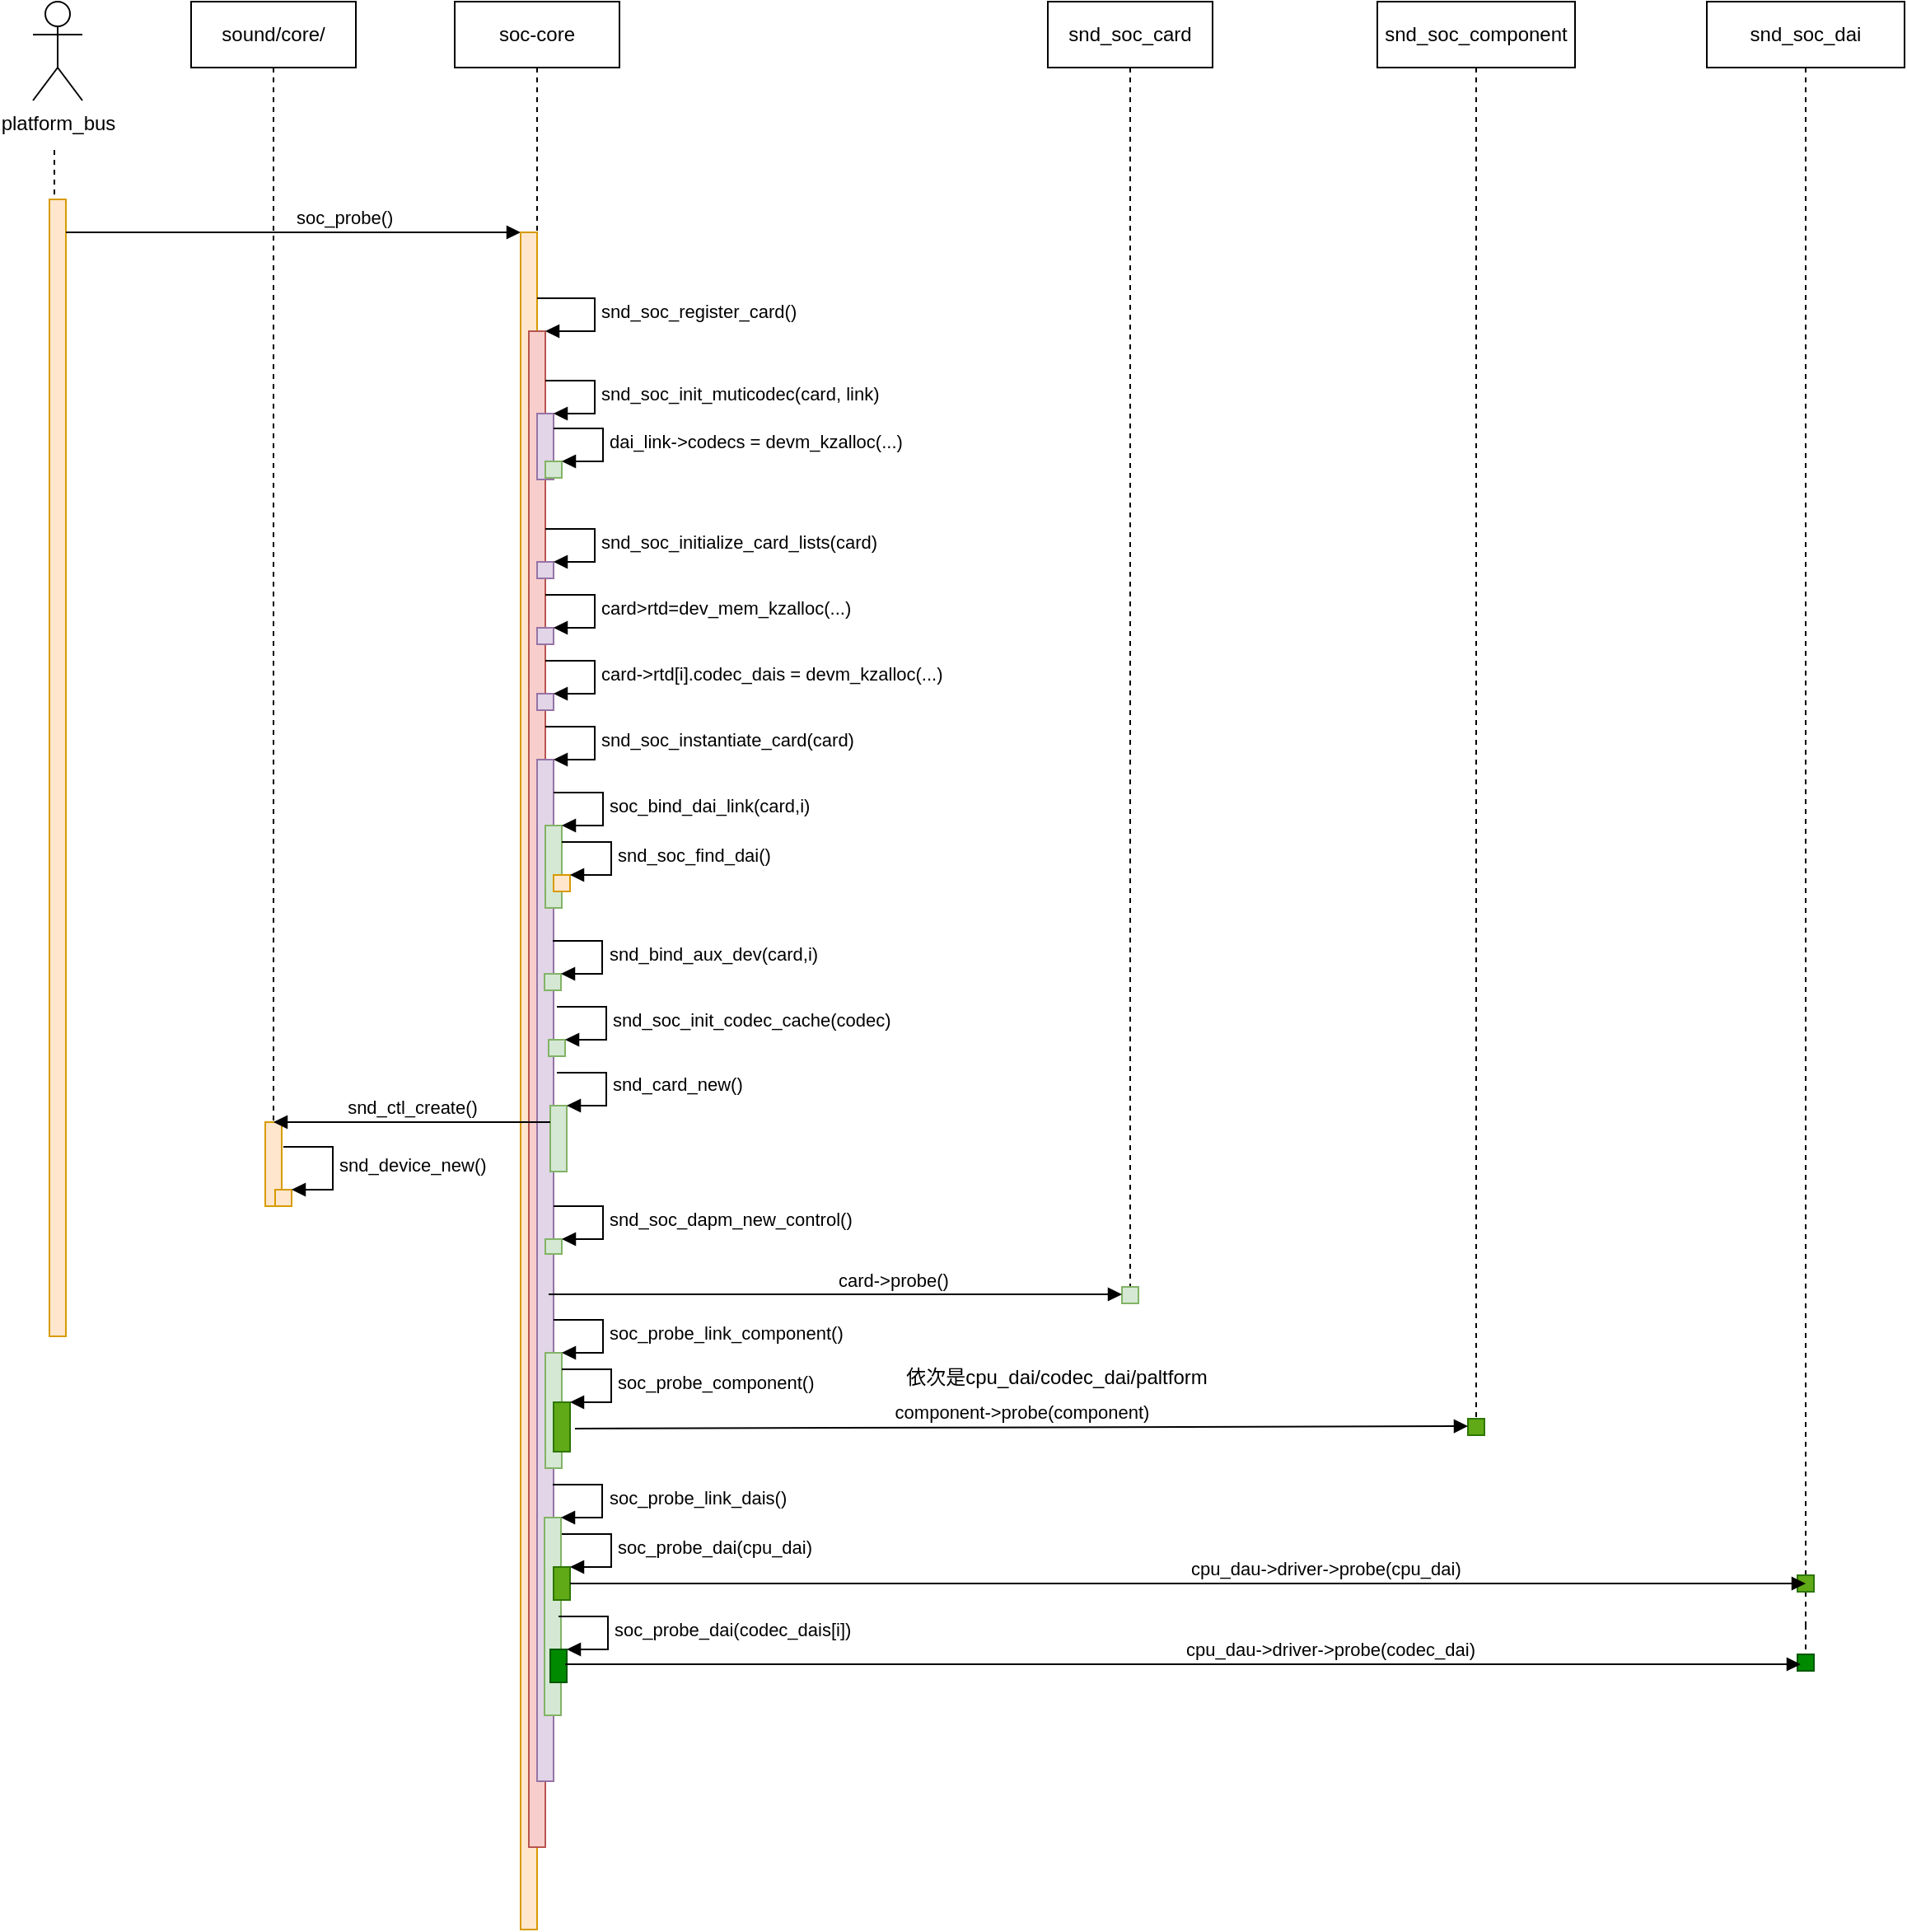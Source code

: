 <mxfile version="20.4.2" type="github">
  <diagram id="NXhFafC3pkW00RlGWNQT" name="第 1 页">
    <mxGraphModel dx="1422" dy="800" grid="1" gridSize="10" guides="1" tooltips="1" connect="1" arrows="1" fold="1" page="1" pageScale="1" pageWidth="1169" pageHeight="1654" math="0" shadow="0">
      <root>
        <mxCell id="0" />
        <mxCell id="1" parent="0" />
        <mxCell id="oarNNeKdy15qIypyYPPy-64" value="" style="html=1;points=[];perimeter=orthogonalPerimeter;fillColor=#ffe6cc;strokeColor=#d79b00;" vertex="1" parent="1">
          <mxGeometry x="285" y="720" width="10" height="51" as="geometry" />
        </mxCell>
        <mxCell id="oarNNeKdy15qIypyYPPy-2" value="" style="html=1;points=[];perimeter=orthogonalPerimeter;fillColor=#ffe6cc;strokeColor=#d79b00;" vertex="1" parent="1">
          <mxGeometry x="154" y="160" width="10" height="690" as="geometry" />
        </mxCell>
        <mxCell id="oarNNeKdy15qIypyYPPy-18" value="sound/core/" style="shape=umlLifeline;perimeter=lifelinePerimeter;whiteSpace=wrap;html=1;container=1;collapsible=0;recursiveResize=0;outlineConnect=0;" vertex="1" parent="1">
          <mxGeometry x="240" y="40" width="100" height="680" as="geometry" />
        </mxCell>
        <mxCell id="oarNNeKdy15qIypyYPPy-23" value="platform_bus" style="shape=umlActor;verticalLabelPosition=bottom;verticalAlign=top;html=1;" vertex="1" parent="1">
          <mxGeometry x="144" y="40" width="30" height="60" as="geometry" />
        </mxCell>
        <mxCell id="oarNNeKdy15qIypyYPPy-24" value="" style="line;strokeWidth=1;fillColor=none;align=left;verticalAlign=middle;spacingTop=-1;spacingLeft=3;spacingRight=3;rotatable=0;labelPosition=right;points=[];portConstraint=eastwest;strokeColor=inherit;dashed=1;direction=south;" vertex="1" parent="1">
          <mxGeometry x="153" y="130" width="8" height="30" as="geometry" />
        </mxCell>
        <mxCell id="oarNNeKdy15qIypyYPPy-26" value="soc_probe()" style="html=1;verticalAlign=bottom;endArrow=block;rounded=0;align=left;" edge="1" parent="1">
          <mxGeometry width="80" relative="1" as="geometry">
            <mxPoint x="164" y="180" as="sourcePoint" />
            <mxPoint x="440" y="180" as="targetPoint" />
          </mxGeometry>
        </mxCell>
        <mxCell id="oarNNeKdy15qIypyYPPy-27" value="" style="html=1;points=[];perimeter=orthogonalPerimeter;fillColor=#ffe6cc;strokeColor=#d79b00;" vertex="1" parent="1">
          <mxGeometry x="440" y="180" width="10" height="1030" as="geometry" />
        </mxCell>
        <mxCell id="oarNNeKdy15qIypyYPPy-28" value="soc-core" style="shape=umlLifeline;perimeter=lifelinePerimeter;whiteSpace=wrap;html=1;container=1;collapsible=0;recursiveResize=0;outlineConnect=0;" vertex="1" parent="1">
          <mxGeometry x="400" y="40" width="100" height="140" as="geometry" />
        </mxCell>
        <mxCell id="oarNNeKdy15qIypyYPPy-29" value="" style="html=1;points=[];perimeter=orthogonalPerimeter;fillColor=#f8cecc;strokeColor=#b85450;" vertex="1" parent="1">
          <mxGeometry x="445" y="240" width="10" height="920" as="geometry" />
        </mxCell>
        <mxCell id="oarNNeKdy15qIypyYPPy-30" value="snd_soc_register_card()" style="edgeStyle=orthogonalEdgeStyle;html=1;align=left;spacingLeft=2;endArrow=block;rounded=0;entryX=1;entryY=0;" edge="1" target="oarNNeKdy15qIypyYPPy-29" parent="1">
          <mxGeometry relative="1" as="geometry">
            <mxPoint x="450" y="220" as="sourcePoint" />
            <Array as="points">
              <mxPoint x="485" y="220" />
              <mxPoint x="485" y="240" />
            </Array>
          </mxGeometry>
        </mxCell>
        <mxCell id="oarNNeKdy15qIypyYPPy-31" value="" style="html=1;points=[];perimeter=orthogonalPerimeter;fillColor=#e1d5e7;strokeColor=#9673a6;" vertex="1" parent="1">
          <mxGeometry x="450" y="290" width="10" height="40" as="geometry" />
        </mxCell>
        <mxCell id="oarNNeKdy15qIypyYPPy-32" value="snd_soc_init_muticodec(card, link)" style="edgeStyle=orthogonalEdgeStyle;html=1;align=left;spacingLeft=2;endArrow=block;rounded=0;entryX=1;entryY=0;" edge="1" target="oarNNeKdy15qIypyYPPy-31" parent="1">
          <mxGeometry relative="1" as="geometry">
            <mxPoint x="455" y="270" as="sourcePoint" />
            <Array as="points">
              <mxPoint x="485" y="270" />
            </Array>
          </mxGeometry>
        </mxCell>
        <mxCell id="oarNNeKdy15qIypyYPPy-34" value="" style="html=1;points=[];perimeter=orthogonalPerimeter;fillColor=#d5e8d4;strokeColor=#82b366;" vertex="1" parent="1">
          <mxGeometry x="455" y="319" width="10" height="10" as="geometry" />
        </mxCell>
        <mxCell id="oarNNeKdy15qIypyYPPy-35" value="dai_link-&amp;gt;codecs = devm_kzalloc(...)" style="edgeStyle=orthogonalEdgeStyle;html=1;align=left;spacingLeft=2;endArrow=block;rounded=0;entryX=1;entryY=0;" edge="1" target="oarNNeKdy15qIypyYPPy-34" parent="1">
          <mxGeometry relative="1" as="geometry">
            <mxPoint x="460" y="299" as="sourcePoint" />
            <Array as="points">
              <mxPoint x="490" y="299" />
            </Array>
          </mxGeometry>
        </mxCell>
        <mxCell id="oarNNeKdy15qIypyYPPy-40" value="" style="html=1;points=[];perimeter=orthogonalPerimeter;fillColor=#e1d5e7;strokeColor=#9673a6;" vertex="1" parent="1">
          <mxGeometry x="450" y="380" width="10" height="10" as="geometry" />
        </mxCell>
        <mxCell id="oarNNeKdy15qIypyYPPy-41" value="snd_soc_initialize_card_lists(card)" style="edgeStyle=orthogonalEdgeStyle;html=1;align=left;spacingLeft=2;endArrow=block;rounded=0;entryX=1;entryY=0;" edge="1" target="oarNNeKdy15qIypyYPPy-40" parent="1">
          <mxGeometry relative="1" as="geometry">
            <mxPoint x="455" y="360" as="sourcePoint" />
            <Array as="points">
              <mxPoint x="485" y="360" />
            </Array>
          </mxGeometry>
        </mxCell>
        <mxCell id="oarNNeKdy15qIypyYPPy-42" value="" style="html=1;points=[];perimeter=orthogonalPerimeter;fillColor=#e1d5e7;strokeColor=#9673a6;" vertex="1" parent="1">
          <mxGeometry x="450" y="420" width="10" height="10" as="geometry" />
        </mxCell>
        <mxCell id="oarNNeKdy15qIypyYPPy-43" value="card&amp;gt;rtd=dev_mem_kzalloc(...)" style="edgeStyle=orthogonalEdgeStyle;html=1;align=left;spacingLeft=2;endArrow=block;rounded=0;entryX=1;entryY=0;" edge="1" target="oarNNeKdy15qIypyYPPy-42" parent="1">
          <mxGeometry relative="1" as="geometry">
            <mxPoint x="455" y="400" as="sourcePoint" />
            <Array as="points">
              <mxPoint x="485" y="400" />
            </Array>
          </mxGeometry>
        </mxCell>
        <mxCell id="oarNNeKdy15qIypyYPPy-44" value="" style="html=1;points=[];perimeter=orthogonalPerimeter;fillColor=#e1d5e7;strokeColor=#9673a6;" vertex="1" parent="1">
          <mxGeometry x="450" y="460" width="10" height="10" as="geometry" />
        </mxCell>
        <mxCell id="oarNNeKdy15qIypyYPPy-45" value="card-&amp;gt;rtd[i].codec_dais = devm_kzalloc(...)" style="edgeStyle=orthogonalEdgeStyle;html=1;align=left;spacingLeft=2;endArrow=block;rounded=0;entryX=1;entryY=0;" edge="1" target="oarNNeKdy15qIypyYPPy-44" parent="1">
          <mxGeometry relative="1" as="geometry">
            <mxPoint x="455" y="440" as="sourcePoint" />
            <Array as="points">
              <mxPoint x="485" y="440" />
            </Array>
          </mxGeometry>
        </mxCell>
        <mxCell id="oarNNeKdy15qIypyYPPy-46" value="" style="html=1;points=[];perimeter=orthogonalPerimeter;fillColor=#e1d5e7;strokeColor=#9673a6;" vertex="1" parent="1">
          <mxGeometry x="450" y="500" width="10" height="620" as="geometry" />
        </mxCell>
        <mxCell id="oarNNeKdy15qIypyYPPy-47" value="snd_soc_instantiate_card(card)" style="edgeStyle=orthogonalEdgeStyle;html=1;align=left;spacingLeft=2;endArrow=block;rounded=0;entryX=1;entryY=0;" edge="1" target="oarNNeKdy15qIypyYPPy-46" parent="1">
          <mxGeometry relative="1" as="geometry">
            <mxPoint x="455" y="480" as="sourcePoint" />
            <Array as="points">
              <mxPoint x="485" y="480" />
            </Array>
          </mxGeometry>
        </mxCell>
        <mxCell id="oarNNeKdy15qIypyYPPy-48" value="" style="html=1;points=[];perimeter=orthogonalPerimeter;fillColor=#d5e8d4;strokeColor=#82b366;" vertex="1" parent="1">
          <mxGeometry x="455" y="540" width="10" height="50" as="geometry" />
        </mxCell>
        <mxCell id="oarNNeKdy15qIypyYPPy-49" value="soc_bind_dai_link(card,i)" style="edgeStyle=orthogonalEdgeStyle;html=1;align=left;spacingLeft=2;endArrow=block;rounded=0;entryX=1;entryY=0;" edge="1" target="oarNNeKdy15qIypyYPPy-48" parent="1">
          <mxGeometry relative="1" as="geometry">
            <mxPoint x="460" y="520" as="sourcePoint" />
            <Array as="points">
              <mxPoint x="490" y="520" />
            </Array>
          </mxGeometry>
        </mxCell>
        <mxCell id="oarNNeKdy15qIypyYPPy-50" value="" style="html=1;points=[];perimeter=orthogonalPerimeter;fillColor=#ffe6cc;strokeColor=#d79b00;" vertex="1" parent="1">
          <mxGeometry x="460" y="570" width="10" height="10" as="geometry" />
        </mxCell>
        <mxCell id="oarNNeKdy15qIypyYPPy-51" value="snd_soc_find_dai()" style="edgeStyle=orthogonalEdgeStyle;html=1;align=left;spacingLeft=2;endArrow=block;rounded=0;entryX=1;entryY=0;" edge="1" target="oarNNeKdy15qIypyYPPy-50" parent="1">
          <mxGeometry relative="1" as="geometry">
            <mxPoint x="465" y="550" as="sourcePoint" />
            <Array as="points">
              <mxPoint x="495" y="550" />
            </Array>
          </mxGeometry>
        </mxCell>
        <mxCell id="oarNNeKdy15qIypyYPPy-56" value="" style="html=1;points=[];perimeter=orthogonalPerimeter;fillColor=#d5e8d4;strokeColor=#82b366;" vertex="1" parent="1">
          <mxGeometry x="454.5" y="630" width="10" height="10" as="geometry" />
        </mxCell>
        <mxCell id="oarNNeKdy15qIypyYPPy-57" value="snd_bind_aux_dev(card,i)" style="edgeStyle=orthogonalEdgeStyle;html=1;align=left;spacingLeft=2;endArrow=block;rounded=0;entryX=1;entryY=0;" edge="1" target="oarNNeKdy15qIypyYPPy-56" parent="1">
          <mxGeometry relative="1" as="geometry">
            <mxPoint x="459.5" y="610" as="sourcePoint" />
            <Array as="points">
              <mxPoint x="489.5" y="610" />
            </Array>
          </mxGeometry>
        </mxCell>
        <mxCell id="oarNNeKdy15qIypyYPPy-58" value="" style="html=1;points=[];perimeter=orthogonalPerimeter;fillColor=#d5e8d4;strokeColor=#82b366;" vertex="1" parent="1">
          <mxGeometry x="457" y="670" width="10" height="10" as="geometry" />
        </mxCell>
        <mxCell id="oarNNeKdy15qIypyYPPy-59" value="snd_soc_init_codec_cache(codec)" style="edgeStyle=orthogonalEdgeStyle;html=1;align=left;spacingLeft=2;endArrow=block;rounded=0;entryX=1;entryY=0;" edge="1" target="oarNNeKdy15qIypyYPPy-58" parent="1">
          <mxGeometry relative="1" as="geometry">
            <mxPoint x="462" y="650" as="sourcePoint" />
            <Array as="points">
              <mxPoint x="492" y="650" />
            </Array>
          </mxGeometry>
        </mxCell>
        <mxCell id="oarNNeKdy15qIypyYPPy-60" value="" style="html=1;points=[];perimeter=orthogonalPerimeter;fillColor=#d5e8d4;strokeColor=#82b366;" vertex="1" parent="1">
          <mxGeometry x="458" y="710" width="10" height="40" as="geometry" />
        </mxCell>
        <mxCell id="oarNNeKdy15qIypyYPPy-61" value="snd_card_new()" style="edgeStyle=orthogonalEdgeStyle;html=1;align=left;spacingLeft=2;endArrow=block;rounded=0;entryX=1;entryY=0;" edge="1" target="oarNNeKdy15qIypyYPPy-60" parent="1">
          <mxGeometry relative="1" as="geometry">
            <mxPoint x="462" y="690" as="sourcePoint" />
            <Array as="points">
              <mxPoint x="492" y="690" />
            </Array>
          </mxGeometry>
        </mxCell>
        <mxCell id="oarNNeKdy15qIypyYPPy-72" value="" style="html=1;points=[];perimeter=orthogonalPerimeter;fillColor=#ffe6cc;strokeColor=#d79b00;" vertex="1" parent="1">
          <mxGeometry x="291" y="761" width="10" height="10" as="geometry" />
        </mxCell>
        <mxCell id="oarNNeKdy15qIypyYPPy-73" value="snd_device_new()" style="edgeStyle=orthogonalEdgeStyle;html=1;align=left;spacingLeft=2;endArrow=block;rounded=0;entryX=1;entryY=0;" edge="1" target="oarNNeKdy15qIypyYPPy-72" parent="1">
          <mxGeometry relative="1" as="geometry">
            <mxPoint x="296" y="735" as="sourcePoint" />
            <Array as="points">
              <mxPoint x="326" y="735" />
            </Array>
          </mxGeometry>
        </mxCell>
        <mxCell id="oarNNeKdy15qIypyYPPy-74" value="snd_ctl_create()" style="html=1;verticalAlign=bottom;endArrow=block;rounded=0;" edge="1" parent="1" source="oarNNeKdy15qIypyYPPy-60" target="oarNNeKdy15qIypyYPPy-18">
          <mxGeometry width="80" relative="1" as="geometry">
            <mxPoint x="410" y="720" as="sourcePoint" />
            <mxPoint x="330" y="720" as="targetPoint" />
          </mxGeometry>
        </mxCell>
        <mxCell id="oarNNeKdy15qIypyYPPy-75" value="snd_soc_card" style="shape=umlLifeline;perimeter=lifelinePerimeter;whiteSpace=wrap;html=1;container=1;collapsible=0;recursiveResize=0;outlineConnect=0;" vertex="1" parent="1">
          <mxGeometry x="760" y="40" width="100" height="780" as="geometry" />
        </mxCell>
        <mxCell id="oarNNeKdy15qIypyYPPy-76" value="" style="html=1;points=[];perimeter=orthogonalPerimeter;fillColor=#d5e8d4;strokeColor=#82b366;" vertex="1" parent="1">
          <mxGeometry x="455" y="791" width="10" height="9" as="geometry" />
        </mxCell>
        <mxCell id="oarNNeKdy15qIypyYPPy-77" value="snd_soc_dapm_new_control()" style="edgeStyle=orthogonalEdgeStyle;html=1;align=left;spacingLeft=2;endArrow=block;rounded=0;entryX=1;entryY=0;" edge="1" target="oarNNeKdy15qIypyYPPy-76" parent="1">
          <mxGeometry relative="1" as="geometry">
            <mxPoint x="460" y="771" as="sourcePoint" />
            <Array as="points">
              <mxPoint x="490" y="771" />
            </Array>
          </mxGeometry>
        </mxCell>
        <mxCell id="oarNNeKdy15qIypyYPPy-80" value="" style="html=1;points=[];perimeter=orthogonalPerimeter;fillColor=#d5e8d4;strokeColor=#82b366;" vertex="1" parent="1">
          <mxGeometry x="805" y="820" width="10" height="10" as="geometry" />
        </mxCell>
        <mxCell id="oarNNeKdy15qIypyYPPy-81" value="card-&amp;gt;probe()" style="html=1;verticalAlign=bottom;endArrow=block;rounded=0;align=left;" edge="1" parent="1" target="oarNNeKdy15qIypyYPPy-80">
          <mxGeometry width="80" relative="1" as="geometry">
            <mxPoint x="457" y="824.5" as="sourcePoint" />
            <mxPoint x="537" y="824.5" as="targetPoint" />
          </mxGeometry>
        </mxCell>
        <mxCell id="oarNNeKdy15qIypyYPPy-82" value="" style="html=1;points=[];perimeter=orthogonalPerimeter;fillColor=#d5e8d4;strokeColor=#82b366;" vertex="1" parent="1">
          <mxGeometry x="455" y="860" width="10" height="70" as="geometry" />
        </mxCell>
        <mxCell id="oarNNeKdy15qIypyYPPy-83" value="soc_probe_link_component()" style="edgeStyle=orthogonalEdgeStyle;html=1;align=left;spacingLeft=2;endArrow=block;rounded=0;entryX=1;entryY=0;" edge="1" target="oarNNeKdy15qIypyYPPy-82" parent="1">
          <mxGeometry relative="1" as="geometry">
            <mxPoint x="460" y="840" as="sourcePoint" />
            <Array as="points">
              <mxPoint x="490" y="840" />
            </Array>
          </mxGeometry>
        </mxCell>
        <mxCell id="oarNNeKdy15qIypyYPPy-84" value="" style="html=1;points=[];perimeter=orthogonalPerimeter;fillColor=#60a917;strokeColor=#2D7600;fontColor=#ffffff;" vertex="1" parent="1">
          <mxGeometry x="460" y="890" width="10" height="30" as="geometry" />
        </mxCell>
        <mxCell id="oarNNeKdy15qIypyYPPy-85" value="soc_probe_component()" style="edgeStyle=orthogonalEdgeStyle;html=1;align=left;spacingLeft=2;endArrow=block;rounded=0;entryX=1;entryY=0;" edge="1" target="oarNNeKdy15qIypyYPPy-84" parent="1">
          <mxGeometry relative="1" as="geometry">
            <mxPoint x="465" y="870" as="sourcePoint" />
            <Array as="points">
              <mxPoint x="495" y="870" />
            </Array>
          </mxGeometry>
        </mxCell>
        <mxCell id="oarNNeKdy15qIypyYPPy-88" value="snd_soc_component" style="shape=umlLifeline;perimeter=lifelinePerimeter;whiteSpace=wrap;html=1;container=1;collapsible=0;recursiveResize=0;outlineConnect=0;" vertex="1" parent="1">
          <mxGeometry x="960" y="40" width="120" height="860" as="geometry" />
        </mxCell>
        <mxCell id="oarNNeKdy15qIypyYPPy-89" value="" style="html=1;points=[];perimeter=orthogonalPerimeter;fillColor=#60a917;fontColor=#ffffff;strokeColor=#2D7600;" vertex="1" parent="1">
          <mxGeometry x="1015" y="900" width="10" height="10" as="geometry" />
        </mxCell>
        <mxCell id="oarNNeKdy15qIypyYPPy-90" value="component-&amp;gt;probe(component)" style="html=1;verticalAlign=bottom;endArrow=block;rounded=0;exitX=1.3;exitY=0.533;exitDx=0;exitDy=0;exitPerimeter=0;" edge="1" parent="1" source="oarNNeKdy15qIypyYPPy-84">
          <mxGeometry width="80" relative="1" as="geometry">
            <mxPoint x="935" y="904.5" as="sourcePoint" />
            <mxPoint x="1015" y="904.5" as="targetPoint" />
          </mxGeometry>
        </mxCell>
        <mxCell id="oarNNeKdy15qIypyYPPy-92" value="依次是cpu_dai/codec_dai/paltform" style="text;html=1;align=center;verticalAlign=middle;resizable=0;points=[];autosize=1;strokeColor=none;fillColor=none;" vertex="1" parent="1">
          <mxGeometry x="660" y="860" width="210" height="30" as="geometry" />
        </mxCell>
        <mxCell id="oarNNeKdy15qIypyYPPy-93" value="" style="html=1;points=[];perimeter=orthogonalPerimeter;fillColor=#d5e8d4;strokeColor=#82b366;" vertex="1" parent="1">
          <mxGeometry x="454.5" y="960" width="10" height="120" as="geometry" />
        </mxCell>
        <mxCell id="oarNNeKdy15qIypyYPPy-94" value="soc_probe_link_dais()" style="edgeStyle=orthogonalEdgeStyle;html=1;align=left;spacingLeft=2;endArrow=block;rounded=0;entryX=1;entryY=0;" edge="1" target="oarNNeKdy15qIypyYPPy-93" parent="1">
          <mxGeometry relative="1" as="geometry">
            <mxPoint x="459.5" y="940" as="sourcePoint" />
            <Array as="points">
              <mxPoint x="489.5" y="940" />
            </Array>
          </mxGeometry>
        </mxCell>
        <mxCell id="oarNNeKdy15qIypyYPPy-95" value="snd_soc_dai" style="shape=umlLifeline;perimeter=lifelinePerimeter;whiteSpace=wrap;html=1;container=1;collapsible=0;recursiveResize=0;outlineConnect=0;" vertex="1" parent="1">
          <mxGeometry x="1160" y="40" width="120" height="960" as="geometry" />
        </mxCell>
        <mxCell id="oarNNeKdy15qIypyYPPy-96" value="" style="html=1;points=[];perimeter=orthogonalPerimeter;fillColor=#60a917;fontColor=#ffffff;strokeColor=#2D7600;" vertex="1" parent="1">
          <mxGeometry x="460" y="990" width="10" height="20" as="geometry" />
        </mxCell>
        <mxCell id="oarNNeKdy15qIypyYPPy-97" value="soc_probe_dai(cpu_dai)" style="edgeStyle=orthogonalEdgeStyle;html=1;align=left;spacingLeft=2;endArrow=block;rounded=0;entryX=1;entryY=0;" edge="1" target="oarNNeKdy15qIypyYPPy-96" parent="1">
          <mxGeometry relative="1" as="geometry">
            <mxPoint x="465" y="970" as="sourcePoint" />
            <Array as="points">
              <mxPoint x="495" y="970" />
            </Array>
          </mxGeometry>
        </mxCell>
        <mxCell id="oarNNeKdy15qIypyYPPy-104" style="edgeStyle=orthogonalEdgeStyle;rounded=0;orthogonalLoop=1;jettySize=auto;html=1;endArrow=none;endFill=0;dashed=1;" edge="1" parent="1" source="oarNNeKdy15qIypyYPPy-98" target="oarNNeKdy15qIypyYPPy-102">
          <mxGeometry relative="1" as="geometry" />
        </mxCell>
        <mxCell id="oarNNeKdy15qIypyYPPy-98" value="" style="html=1;points=[];perimeter=orthogonalPerimeter;fillColor=#60a917;fontColor=#ffffff;strokeColor=#2D7600;" vertex="1" parent="1">
          <mxGeometry x="1215" y="995" width="10" height="10" as="geometry" />
        </mxCell>
        <mxCell id="oarNNeKdy15qIypyYPPy-99" value="cpu_dau-&amp;gt;driver-&amp;gt;probe(cpu_dai)" style="html=1;verticalAlign=bottom;endArrow=block;rounded=0;align=left;" edge="1" parent="1" source="oarNNeKdy15qIypyYPPy-96">
          <mxGeometry width="80" relative="1" as="geometry">
            <mxPoint x="470" y="1000" as="sourcePoint" />
            <mxPoint x="1220" y="1000" as="targetPoint" />
          </mxGeometry>
        </mxCell>
        <mxCell id="oarNNeKdy15qIypyYPPy-100" value="" style="html=1;points=[];perimeter=orthogonalPerimeter;fillColor=#008a00;fontColor=#ffffff;strokeColor=#005700;" vertex="1" parent="1">
          <mxGeometry x="458" y="1040" width="10" height="20" as="geometry" />
        </mxCell>
        <mxCell id="oarNNeKdy15qIypyYPPy-101" value="soc_probe_dai(codec_dais[i])" style="edgeStyle=orthogonalEdgeStyle;html=1;align=left;spacingLeft=2;endArrow=block;rounded=0;entryX=1;entryY=0;" edge="1" target="oarNNeKdy15qIypyYPPy-100" parent="1">
          <mxGeometry relative="1" as="geometry">
            <mxPoint x="463" y="1020" as="sourcePoint" />
            <Array as="points">
              <mxPoint x="493" y="1020" />
            </Array>
          </mxGeometry>
        </mxCell>
        <mxCell id="oarNNeKdy15qIypyYPPy-102" value="" style="html=1;points=[];perimeter=orthogonalPerimeter;fillColor=#008a00;fontColor=#ffffff;strokeColor=#005700;" vertex="1" parent="1">
          <mxGeometry x="1215" y="1043" width="10" height="10" as="geometry" />
        </mxCell>
        <mxCell id="oarNNeKdy15qIypyYPPy-103" value="cpu_dau-&amp;gt;driver-&amp;gt;probe(codec_dai)" style="html=1;verticalAlign=bottom;endArrow=block;rounded=0;align=left;" edge="1" parent="1">
          <mxGeometry width="80" relative="1" as="geometry">
            <mxPoint x="467" y="1049" as="sourcePoint" />
            <mxPoint x="1217" y="1049" as="targetPoint" />
          </mxGeometry>
        </mxCell>
      </root>
    </mxGraphModel>
  </diagram>
</mxfile>
